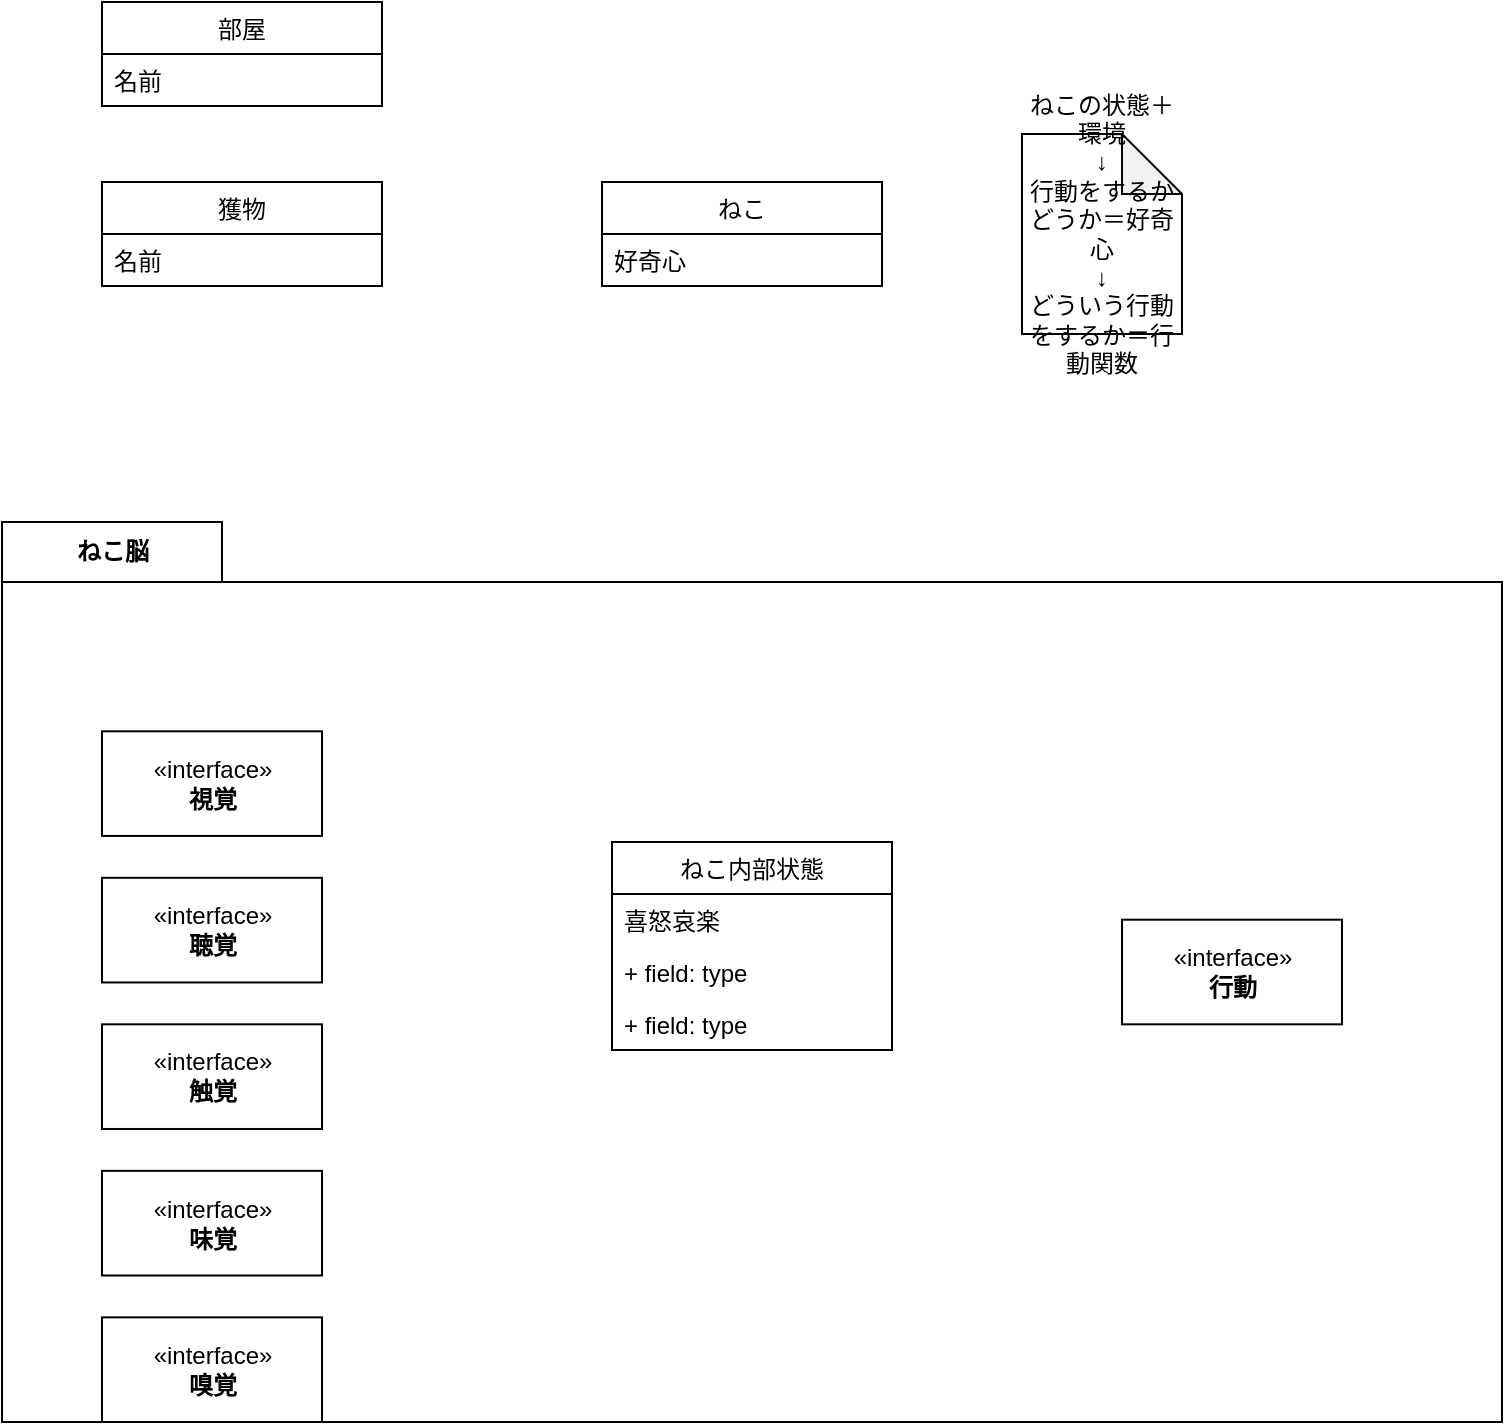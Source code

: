 <mxfile>
    <diagram id="NN9cA1c5dmI8x99ABteL" name="Page-1">
        <mxGraphModel dx="986" dy="408" grid="1" gridSize="10" guides="1" tooltips="1" connect="1" arrows="1" fold="1" page="1" pageScale="1" pageWidth="850" pageHeight="1100" math="0" shadow="0">
            <root>
                <mxCell id="0"/>
                <mxCell id="1" parent="0"/>
                <mxCell id="4" value="ねこ" style="swimlane;fontStyle=0;childLayout=stackLayout;horizontal=1;startSize=26;fillColor=none;horizontalStack=0;resizeParent=1;resizeParentMax=0;resizeLast=0;collapsible=1;marginBottom=0;" vertex="1" parent="1">
                    <mxGeometry x="330" y="150" width="140" height="52" as="geometry"/>
                </mxCell>
                <mxCell id="5" value="好奇心" style="text;strokeColor=none;fillColor=none;align=left;verticalAlign=top;spacingLeft=4;spacingRight=4;overflow=hidden;rotatable=0;points=[[0,0.5],[1,0.5]];portConstraint=eastwest;" vertex="1" parent="4">
                    <mxGeometry y="26" width="140" height="26" as="geometry"/>
                </mxCell>
                <mxCell id="8" value="獲物" style="swimlane;fontStyle=0;childLayout=stackLayout;horizontal=1;startSize=26;fillColor=none;horizontalStack=0;resizeParent=1;resizeParentMax=0;resizeLast=0;collapsible=1;marginBottom=0;" vertex="1" parent="1">
                    <mxGeometry x="80" y="150" width="140" height="52" as="geometry"/>
                </mxCell>
                <mxCell id="9" value="名前" style="text;strokeColor=none;fillColor=none;align=left;verticalAlign=top;spacingLeft=4;spacingRight=4;overflow=hidden;rotatable=0;points=[[0,0.5],[1,0.5]];portConstraint=eastwest;" vertex="1" parent="8">
                    <mxGeometry y="26" width="140" height="26" as="geometry"/>
                </mxCell>
                <mxCell id="10" value="部屋" style="swimlane;fontStyle=0;childLayout=stackLayout;horizontal=1;startSize=26;fillColor=none;horizontalStack=0;resizeParent=1;resizeParentMax=0;resizeLast=0;collapsible=1;marginBottom=0;" vertex="1" parent="1">
                    <mxGeometry x="80" y="60" width="140" height="52" as="geometry"/>
                </mxCell>
                <mxCell id="11" value="名前" style="text;strokeColor=none;fillColor=none;align=left;verticalAlign=top;spacingLeft=4;spacingRight=4;overflow=hidden;rotatable=0;points=[[0,0.5],[1,0.5]];portConstraint=eastwest;" vertex="1" parent="10">
                    <mxGeometry y="26" width="140" height="26" as="geometry"/>
                </mxCell>
                <mxCell id="12" value="ねこの状態＋環境&lt;br&gt;↓&lt;br&gt;行動をするかどうか＝好奇心&lt;br&gt;↓&lt;br&gt;どういう行動をするか＝行動関数" style="shape=note;whiteSpace=wrap;html=1;backgroundOutline=1;darkOpacity=0.05;" vertex="1" parent="1">
                    <mxGeometry x="540" y="126" width="80" height="100" as="geometry"/>
                </mxCell>
                <mxCell id="13" value="ねこ脳" style="shape=folder;fontStyle=1;tabWidth=110;tabHeight=30;tabPosition=left;html=1;boundedLbl=1;labelInHeader=1;container=1;collapsible=0;" vertex="1" parent="1">
                    <mxGeometry x="30" y="320" width="750" height="450" as="geometry"/>
                </mxCell>
                <mxCell id="14" value="" style="html=1;strokeColor=none;resizeWidth=1;resizeHeight=1;fillColor=none;part=1;connectable=0;allowArrows=0;deletable=0;" vertex="1" parent="13">
                    <mxGeometry width="750" height="315" relative="1" as="geometry">
                        <mxPoint y="30" as="offset"/>
                    </mxGeometry>
                </mxCell>
                <mxCell id="15" value="«interface»&lt;br&gt;&lt;b&gt;視覚&lt;/b&gt;" style="html=1;" vertex="1" parent="13">
                    <mxGeometry x="50" y="104.651" width="110" height="52.326" as="geometry"/>
                </mxCell>
                <mxCell id="16" value="«interface»&lt;br&gt;&lt;b&gt;聴覚&lt;/b&gt;" style="html=1;" vertex="1" parent="13">
                    <mxGeometry x="50" y="177.907" width="110" height="52.326" as="geometry"/>
                </mxCell>
                <mxCell id="17" value="«interface»&lt;br&gt;&lt;b&gt;触覚&lt;/b&gt;" style="html=1;" vertex="1" parent="13">
                    <mxGeometry x="50" y="251.163" width="110" height="52.326" as="geometry"/>
                </mxCell>
                <mxCell id="18" value="«interface»&lt;br&gt;&lt;b&gt;味覚&lt;/b&gt;" style="html=1;" vertex="1" parent="13">
                    <mxGeometry x="50" y="324.419" width="110" height="52.326" as="geometry"/>
                </mxCell>
                <mxCell id="19" value="«interface»&lt;br&gt;&lt;b&gt;嗅覚&lt;/b&gt;" style="html=1;" vertex="1" parent="13">
                    <mxGeometry x="50" y="397.674" width="110" height="52.326" as="geometry"/>
                </mxCell>
                <mxCell id="20" value="ねこ内部状態" style="swimlane;fontStyle=0;childLayout=stackLayout;horizontal=1;startSize=26;fillColor=none;horizontalStack=0;resizeParent=1;resizeParentMax=0;resizeLast=0;collapsible=1;marginBottom=0;" vertex="1" parent="13">
                    <mxGeometry x="305" y="160" width="140" height="104" as="geometry"/>
                </mxCell>
                <mxCell id="21" value="喜怒哀楽" style="text;strokeColor=none;fillColor=none;align=left;verticalAlign=top;spacingLeft=4;spacingRight=4;overflow=hidden;rotatable=0;points=[[0,0.5],[1,0.5]];portConstraint=eastwest;" vertex="1" parent="20">
                    <mxGeometry y="26" width="140" height="26" as="geometry"/>
                </mxCell>
                <mxCell id="22" value="+ field: type" style="text;strokeColor=none;fillColor=none;align=left;verticalAlign=top;spacingLeft=4;spacingRight=4;overflow=hidden;rotatable=0;points=[[0,0.5],[1,0.5]];portConstraint=eastwest;" vertex="1" parent="20">
                    <mxGeometry y="52" width="140" height="26" as="geometry"/>
                </mxCell>
                <mxCell id="23" value="+ field: type" style="text;strokeColor=none;fillColor=none;align=left;verticalAlign=top;spacingLeft=4;spacingRight=4;overflow=hidden;rotatable=0;points=[[0,0.5],[1,0.5]];portConstraint=eastwest;" vertex="1" parent="20">
                    <mxGeometry y="78" width="140" height="26" as="geometry"/>
                </mxCell>
                <mxCell id="24" value="«interface»&lt;br&gt;&lt;b&gt;行動&lt;br&gt;&lt;/b&gt;" style="html=1;" vertex="1" parent="13">
                    <mxGeometry x="560" y="198.841" width="110" height="52.326" as="geometry"/>
                </mxCell>
            </root>
        </mxGraphModel>
    </diagram>
</mxfile>